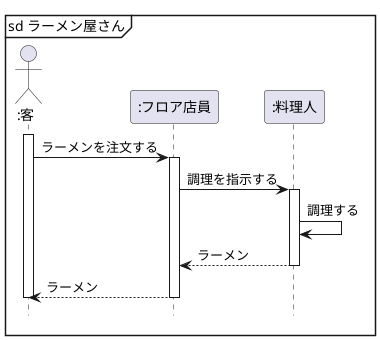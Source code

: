 @startuml
hide footbox
actor ":客" as user
participant ":フロア店員" as staff
participant ":料理人" as cook
mainframe sd ラーメン屋さん
activate user
    user -> staff :ラーメンを注文する
activate staff
    staff -> cook :調理を指示する
activate cook
    cook -> cook :調理する
    cook --> staff :ラーメン
deactivate cook
    staff --> user :ラーメン
deactivate staff
deactivate user
@enduml